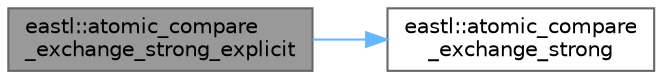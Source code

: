 digraph "eastl::atomic_compare_exchange_strong_explicit"
{
 // LATEX_PDF_SIZE
  bgcolor="transparent";
  edge [fontname=Helvetica,fontsize=10,labelfontname=Helvetica,labelfontsize=10];
  node [fontname=Helvetica,fontsize=10,shape=box,height=0.2,width=0.4];
  rankdir="LR";
  Node1 [id="Node000001",label="eastl::atomic_compare\l_exchange_strong_explicit",height=0.2,width=0.4,color="gray40", fillcolor="grey60", style="filled", fontcolor="black",tooltip=" "];
  Node1 -> Node2 [id="edge1_Node000001_Node000002",color="steelblue1",style="solid",tooltip=" "];
  Node2 [id="Node000002",label="eastl::atomic_compare\l_exchange_strong",height=0.2,width=0.4,color="grey40", fillcolor="white", style="filled",URL="$namespaceeastl.html#a7ca17aecbc4286d0cfec5b024b6892f5",tooltip=" "];
}
